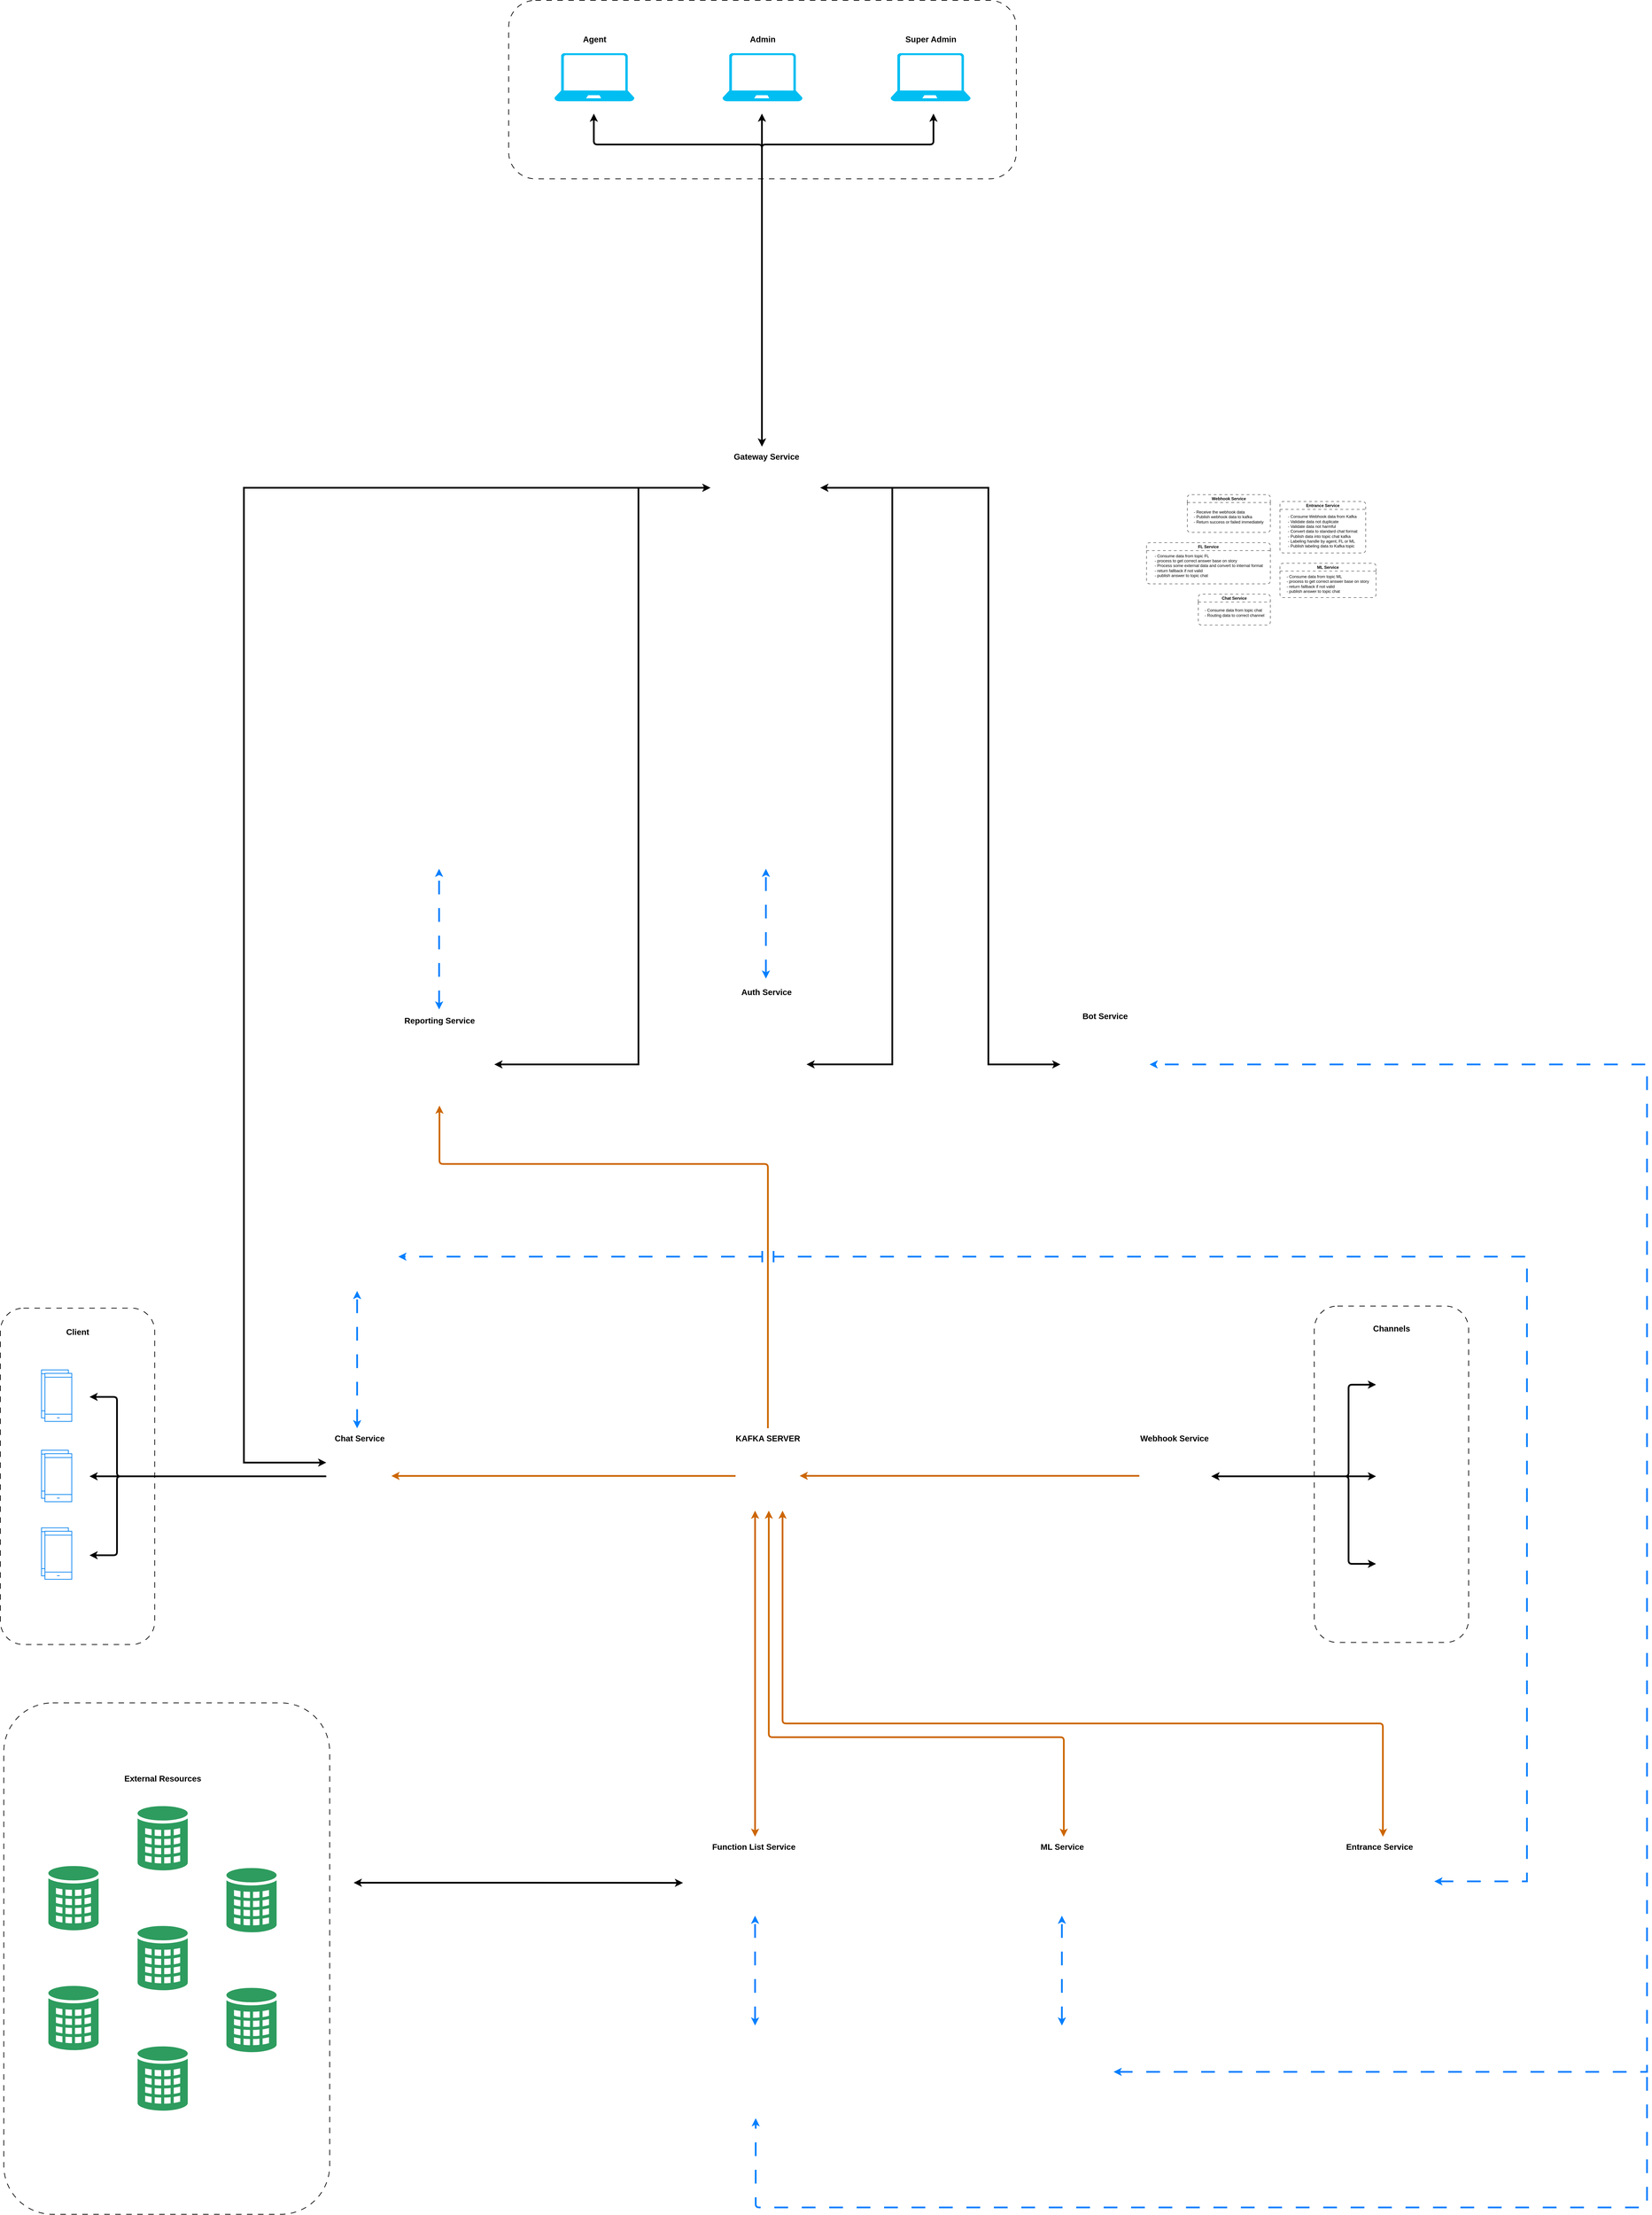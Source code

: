 <mxfile version="21.7.5" type="github" pages="2">
  <diagram name="Module Chat Bot" id="HkeKC2RD16-9pxQuGfAg">
    <mxGraphModel dx="3550" dy="2295" grid="1" gridSize="10" guides="1" tooltips="1" connect="1" arrows="1" fold="1" page="1" pageScale="1" pageWidth="850" pageHeight="1100" background="none" math="0" shadow="0">
      <root>
        <mxCell id="0" />
        <mxCell id="1" parent="0" />
        <mxCell id="AHtkCIWV1oZCgQqpJqb8-64" value="" style="shape=image;verticalLabelPosition=bottom;labelBackgroundColor=default;verticalAlign=top;aspect=fixed;imageAspect=0;image=https://www.ibm.com/content/dam/adobe-cms/instana/media_logo/Kafka.png/_jcr_content/renditions/cq5dam.web.1280.128.png;" vertex="1" parent="1">
          <mxGeometry x="3701.82" y="4940" width="371.18" height="280" as="geometry" />
        </mxCell>
        <mxCell id="AHtkCIWV1oZCgQqpJqb8-67" value="" style="shape=image;verticalLabelPosition=bottom;labelBackgroundColor=default;verticalAlign=top;aspect=fixed;imageAspect=0;image=https://ajeetchaulagain.com/static/7cb4af597964b0911fe71cb2f8148d64/87351/express-js.png;" vertex="1" parent="1">
          <mxGeometry x="4992" y="5006" width="160" height="160" as="geometry" />
        </mxCell>
        <mxCell id="AHtkCIWV1oZCgQqpJqb8-68" value="" style="shape=image;html=1;verticalAlign=top;verticalLabelPosition=bottom;labelBackgroundColor=#ffffff;imageAspect=0;aspect=fixed;image=https://cdn3.iconfinder.com/data/icons/2018-social-media-logotypes/1000/2018_social_media_popular_app_logo-whatsapp-128.png" vertex="1" parent="1">
          <mxGeometry x="5702.5" y="4750" width="125" height="125" as="geometry" />
        </mxCell>
        <mxCell id="AHtkCIWV1oZCgQqpJqb8-69" value="" style="shape=image;html=1;verticalAlign=top;verticalLabelPosition=bottom;labelBackgroundColor=#ffffff;imageAspect=0;aspect=fixed;image=https://cdn1.iconfinder.com/data/icons/unicons-line-vol-6/24/telegram-128.png" vertex="1" parent="1">
          <mxGeometry x="5690" y="5260" width="150" height="150" as="geometry" />
        </mxCell>
        <mxCell id="AHtkCIWV1oZCgQqpJqb8-70" value="" style="shape=image;html=1;verticalAlign=top;verticalLabelPosition=bottom;labelBackgroundColor=#ffffff;imageAspect=0;aspect=fixed;image=https://cdn4.iconfinder.com/data/icons/socialcones/508/Gmail-128.png" vertex="1" parent="1">
          <mxGeometry x="5700" y="5009" width="130" height="130" as="geometry" />
        </mxCell>
        <mxCell id="AHtkCIWV1oZCgQqpJqb8-72" value="" style="edgeStyle=elbowEdgeStyle;elbow=horizontal;endArrow=classic;html=1;endSize=8;startSize=8;startArrow=classic;startFill=1;strokeWidth=5;rounded=1;" edge="1" parent="1">
          <mxGeometry width="50" height="50" relative="1" as="geometry">
            <mxPoint x="5180" y="5080" as="sourcePoint" />
            <mxPoint x="5660" y="4813" as="targetPoint" />
            <Array as="points">
              <mxPoint x="5580" y="4930" />
            </Array>
          </mxGeometry>
        </mxCell>
        <mxCell id="AHtkCIWV1oZCgQqpJqb8-73" value="" style="edgeStyle=elbowEdgeStyle;elbow=horizontal;endArrow=classic;html=1;rounded=1;endSize=8;startSize=8;startArrow=classic;startFill=1;strokeWidth=5;" edge="1" parent="1">
          <mxGeometry width="50" height="50" relative="1" as="geometry">
            <mxPoint x="5180" y="5080" as="sourcePoint" />
            <mxPoint x="5660" y="5335" as="targetPoint" />
            <Array as="points">
              <mxPoint x="5580" y="5210" />
            </Array>
          </mxGeometry>
        </mxCell>
        <mxCell id="AHtkCIWV1oZCgQqpJqb8-74" value="" style="edgeStyle=elbowEdgeStyle;elbow=horizontal;endArrow=classic;html=1;rounded=1;endSize=8;startSize=8;startArrow=classic;startFill=1;strokeWidth=5;" edge="1" parent="1">
          <mxGeometry width="50" height="50" relative="1" as="geometry">
            <mxPoint x="5180" y="5080" as="sourcePoint" />
            <mxPoint x="5660" y="5080" as="targetPoint" />
          </mxGeometry>
        </mxCell>
        <mxCell id="AHtkCIWV1oZCgQqpJqb8-76" value="Webhook Service" style="text;strokeColor=none;fillColor=none;html=1;fontSize=24;fontStyle=1;verticalAlign=middle;align=center;" vertex="1" parent="1">
          <mxGeometry x="5022" y="4950" width="100" height="40" as="geometry" />
        </mxCell>
        <mxCell id="AHtkCIWV1oZCgQqpJqb8-77" value="" style="rounded=1;whiteSpace=wrap;html=1;fillColor=none;strokeWidth=2;dashed=1;dashPattern=8 8;" vertex="1" parent="1">
          <mxGeometry x="5480" y="4584" width="450" height="980" as="geometry" />
        </mxCell>
        <mxCell id="AHtkCIWV1oZCgQqpJqb8-78" value="Channels" style="text;strokeColor=none;fillColor=none;html=1;fontSize=24;fontStyle=1;verticalAlign=middle;align=center;" vertex="1" parent="1">
          <mxGeometry x="5655" y="4630" width="100" height="40" as="geometry" />
        </mxCell>
        <mxCell id="AHtkCIWV1oZCgQqpJqb8-79" value="KAFKA SERVER" style="text;strokeColor=none;fillColor=none;html=1;fontSize=24;fontStyle=1;verticalAlign=middle;align=center;" vertex="1" parent="1">
          <mxGeometry x="3837.41" y="4950" width="100" height="40" as="geometry" />
        </mxCell>
        <mxCell id="AHtkCIWV1oZCgQqpJqb8-80" value="" style="edgeStyle=elbowEdgeStyle;elbow=horizontal;endArrow=none;html=1;rounded=1;endSize=8;startSize=8;startArrow=classic;startFill=1;strokeWidth=5;endFill=0;entryX=0.246;entryY=0.711;entryDx=0;entryDy=0;entryPerimeter=0;strokeColor=#CC6600;" edge="1" parent="1">
          <mxGeometry width="50" height="50" relative="1" as="geometry">
            <mxPoint x="3980" y="5078.57" as="sourcePoint" />
            <mxPoint x="4970.13" y="5078.65" as="targetPoint" />
          </mxGeometry>
        </mxCell>
        <mxCell id="AHtkCIWV1oZCgQqpJqb8-83" value="" style="shape=image;verticalLabelPosition=bottom;labelBackgroundColor=default;verticalAlign=top;aspect=fixed;imageAspect=0;image=https://images.vexels.com/media/users/3/139911/isolated/preview/1afb4038427b2bd8edd275940aea269d-chat-service-icon.png;" vertex="1" parent="1">
          <mxGeometry x="2617" y="5000" width="160" height="160" as="geometry" />
        </mxCell>
        <mxCell id="AHtkCIWV1oZCgQqpJqb8-84" value="Chat Service" style="text;strokeColor=none;fillColor=none;html=1;fontSize=24;fontStyle=1;verticalAlign=middle;align=center;" vertex="1" parent="1">
          <mxGeometry x="2647" y="4950" width="100" height="40" as="geometry" />
        </mxCell>
        <mxCell id="AHtkCIWV1oZCgQqpJqb8-86" value="" style="edgeStyle=elbowEdgeStyle;elbow=horizontal;endArrow=none;html=1;rounded=1;endSize=8;startSize=8;startArrow=classic;startFill=1;strokeWidth=5;endFill=0;entryX=0.246;entryY=0.496;entryDx=0;entryDy=0;entryPerimeter=0;strokeColor=#CC6600;" edge="1" parent="1" target="AHtkCIWV1oZCgQqpJqb8-64">
          <mxGeometry width="50" height="50" relative="1" as="geometry">
            <mxPoint x="2790" y="5078.89" as="sourcePoint" />
            <mxPoint x="3524.5" y="5078.89" as="targetPoint" />
          </mxGeometry>
        </mxCell>
        <mxCell id="AHtkCIWV1oZCgQqpJqb8-87" value="" style="html=1;verticalLabelPosition=bottom;align=center;labelBackgroundColor=#ffffff;verticalAlign=top;strokeWidth=2;strokeColor=#0080F0;shadow=0;dashed=0;shape=mxgraph.ios7.icons.smartphone;" vertex="1" parent="1">
          <mxGeometry x="1770" y="4770" width="78.21" height="140" as="geometry" />
        </mxCell>
        <mxCell id="AHtkCIWV1oZCgQqpJqb8-90" value="" style="html=1;verticalLabelPosition=bottom;align=center;labelBackgroundColor=#ffffff;verticalAlign=top;strokeWidth=2;strokeColor=#0080F0;shadow=0;dashed=0;shape=mxgraph.ios7.icons.smartphone;" vertex="1" parent="1">
          <mxGeometry x="1770" y="5004" width="78.21" height="140" as="geometry" />
        </mxCell>
        <mxCell id="AHtkCIWV1oZCgQqpJqb8-91" value="" style="html=1;verticalLabelPosition=bottom;align=center;labelBackgroundColor=#ffffff;verticalAlign=top;strokeWidth=2;strokeColor=#0080F0;shadow=0;dashed=0;shape=mxgraph.ios7.icons.smartphone;" vertex="1" parent="1">
          <mxGeometry x="1770" y="5230" width="78.21" height="140" as="geometry" />
        </mxCell>
        <mxCell id="AHtkCIWV1oZCgQqpJqb8-92" value="" style="html=1;verticalLabelPosition=bottom;align=center;labelBackgroundColor=#ffffff;verticalAlign=top;strokeWidth=2;strokeColor=#0080F0;shadow=0;dashed=0;shape=mxgraph.ios7.icons.smartphone;" vertex="1" parent="1">
          <mxGeometry x="1780" y="4780" width="78.21" height="140" as="geometry" />
        </mxCell>
        <mxCell id="AHtkCIWV1oZCgQqpJqb8-93" value="" style="html=1;verticalLabelPosition=bottom;align=center;labelBackgroundColor=#ffffff;verticalAlign=top;strokeWidth=2;strokeColor=#0080F0;shadow=0;dashed=0;shape=mxgraph.ios7.icons.smartphone;" vertex="1" parent="1">
          <mxGeometry x="1780" y="5014" width="78.21" height="140" as="geometry" />
        </mxCell>
        <mxCell id="AHtkCIWV1oZCgQqpJqb8-94" value="" style="html=1;verticalLabelPosition=bottom;align=center;labelBackgroundColor=#ffffff;verticalAlign=top;strokeWidth=2;strokeColor=#0080F0;shadow=0;dashed=0;shape=mxgraph.ios7.icons.smartphone;" vertex="1" parent="1">
          <mxGeometry x="1780" y="5240" width="78.21" height="140" as="geometry" />
        </mxCell>
        <mxCell id="AHtkCIWV1oZCgQqpJqb8-98" value="" style="edgeStyle=elbowEdgeStyle;elbow=horizontal;endArrow=none;html=1;rounded=1;endSize=8;startSize=8;startArrow=classic;startFill=1;strokeWidth=5;endFill=0;" edge="1" parent="1">
          <mxGeometry width="50" height="50" relative="1" as="geometry">
            <mxPoint x="1910" y="4848.57" as="sourcePoint" />
            <mxPoint x="2600" y="5080" as="targetPoint" />
            <Array as="points">
              <mxPoint x="1990" y="4950" />
            </Array>
          </mxGeometry>
        </mxCell>
        <mxCell id="AHtkCIWV1oZCgQqpJqb8-99" value="" style="edgeStyle=elbowEdgeStyle;elbow=horizontal;endArrow=none;html=1;rounded=1;endSize=8;startSize=8;startArrow=classic;startFill=1;strokeWidth=5;endFill=0;" edge="1" parent="1">
          <mxGeometry width="50" height="50" relative="1" as="geometry">
            <mxPoint x="1910" y="5310" as="sourcePoint" />
            <mxPoint x="2600" y="5080" as="targetPoint" />
            <Array as="points">
              <mxPoint x="1990" y="5200" />
            </Array>
          </mxGeometry>
        </mxCell>
        <mxCell id="AHtkCIWV1oZCgQqpJqb8-100" value="" style="edgeStyle=elbowEdgeStyle;elbow=horizontal;endArrow=none;html=1;rounded=1;endSize=8;startSize=8;startArrow=classic;startFill=1;strokeWidth=5;endFill=0;" edge="1" parent="1">
          <mxGeometry width="50" height="50" relative="1" as="geometry">
            <mxPoint x="1910" y="5080" as="sourcePoint" />
            <mxPoint x="2600" y="5080" as="targetPoint" />
          </mxGeometry>
        </mxCell>
        <mxCell id="AHtkCIWV1oZCgQqpJqb8-101" value="" style="rounded=1;whiteSpace=wrap;html=1;fillColor=none;strokeWidth=2;dashed=1;dashPattern=8 8;" vertex="1" parent="1">
          <mxGeometry x="1650" y="4590" width="450" height="980" as="geometry" />
        </mxCell>
        <mxCell id="AHtkCIWV1oZCgQqpJqb8-102" value="Client" style="text;strokeColor=none;fillColor=none;html=1;fontSize=24;fontStyle=1;verticalAlign=middle;align=center;" vertex="1" parent="1">
          <mxGeometry x="1825.0" y="4640" width="100" height="40" as="geometry" />
        </mxCell>
        <mxCell id="AHtkCIWV1oZCgQqpJqb8-121" value="" style="shape=image;verticalLabelPosition=bottom;labelBackgroundColor=default;verticalAlign=top;aspect=fixed;imageAspect=0;image=https://codersera.com/blog/wp-content/uploads/2019/06/flask-1.png;" vertex="1" parent="1">
          <mxGeometry x="4591" y="6190" width="308.24" height="128.33" as="geometry" />
        </mxCell>
        <mxCell id="AHtkCIWV1oZCgQqpJqb8-124" value="ML Service" style="text;strokeColor=none;fillColor=none;html=1;fontSize=24;fontStyle=1;verticalAlign=middle;align=center;" vertex="1" parent="1">
          <mxGeometry x="4695" y="6140" width="100" height="40" as="geometry" />
        </mxCell>
        <mxCell id="AHtkCIWV1oZCgQqpJqb8-125" value="Function List Service" style="text;strokeColor=none;fillColor=none;html=1;fontSize=24;fontStyle=1;verticalAlign=middle;align=center;" vertex="1" parent="1">
          <mxGeometry x="3795.7" y="6140" width="100" height="40" as="geometry" />
        </mxCell>
        <mxCell id="AHtkCIWV1oZCgQqpJqb8-126" value="" style="edgeStyle=elbowEdgeStyle;elbow=horizontal;endArrow=classic;html=1;rounded=1;endSize=8;startSize=8;startArrow=classic;startFill=1;strokeWidth=5;endFill=1;entryX=0.399;entryY=0.857;entryDx=0;entryDy=0;entryPerimeter=0;strokeColor=#CC6600;" edge="1" parent="1" target="AHtkCIWV1oZCgQqpJqb8-64">
          <mxGeometry width="50" height="50" relative="1" as="geometry">
            <mxPoint x="3850" y="6130" as="sourcePoint" />
            <mxPoint x="3850" y="5180" as="targetPoint" />
            <Array as="points">
              <mxPoint x="3850" y="5660" />
            </Array>
          </mxGeometry>
        </mxCell>
        <mxCell id="AHtkCIWV1oZCgQqpJqb8-129" value="" style="edgeStyle=elbowEdgeStyle;elbow=vertical;endArrow=classic;html=1;rounded=1;endSize=8;startSize=8;strokeWidth=5;startArrow=classic;startFill=1;strokeColor=#CC6600;entryX=0.507;entryY=0.857;entryDx=0;entryDy=0;entryPerimeter=0;" edge="1" parent="1" target="AHtkCIWV1oZCgQqpJqb8-64">
          <mxGeometry width="50" height="50" relative="1" as="geometry">
            <mxPoint x="4750" y="6130" as="sourcePoint" />
            <mxPoint x="3887" y="5180" as="targetPoint" />
            <Array as="points">
              <mxPoint x="4320" y="5840" />
            </Array>
          </mxGeometry>
        </mxCell>
        <mxCell id="AHtkCIWV1oZCgQqpJqb8-131" value="" style="edgeStyle=elbowEdgeStyle;elbow=vertical;endArrow=classic;html=1;rounded=1;endSize=8;startSize=8;strokeWidth=5;startArrow=none;startFill=0;strokeColor=#CC6600;exitX=0.5;exitY=0;exitDx=0;exitDy=0;" edge="1" parent="1" source="AHtkCIWV1oZCgQqpJqb8-64">
          <mxGeometry width="50" height="50" relative="1" as="geometry">
            <mxPoint x="3878" y="4940" as="sourcePoint" />
            <mxPoint x="2930" y="4000" as="targetPoint" />
            <Array as="points">
              <mxPoint x="3503" y="4170" />
            </Array>
          </mxGeometry>
        </mxCell>
        <mxCell id="AHtkCIWV1oZCgQqpJqb8-138" value="" style="edgeStyle=segmentEdgeStyle;endArrow=classic;html=1;curved=0;rounded=0;endSize=8;startSize=8;startArrow=classic;startFill=1;strokeWidth=5;dashed=1;dashPattern=8 8;strokeColor=#007FFF;" edge="1" parent="1">
          <mxGeometry width="50" height="50" relative="1" as="geometry">
            <mxPoint x="2690" y="4940" as="sourcePoint" />
            <mxPoint x="2690" y="4540" as="targetPoint" />
          </mxGeometry>
        </mxCell>
        <mxCell id="AHtkCIWV1oZCgQqpJqb8-142" value="" style="shape=image;verticalLabelPosition=bottom;labelBackgroundColor=default;verticalAlign=top;aspect=fixed;imageAspect=0;image=https://www.desuvit.com/wp-content/uploads/2021/03/mongodb-icon.png;" vertex="1" parent="1">
          <mxGeometry x="2619.23" y="4370" width="155.54" height="149.32" as="geometry" />
        </mxCell>
        <mxCell id="BsAGEWTfQV0k7X2_VOdQ-5" value="" style="shape=image;verticalLabelPosition=bottom;labelBackgroundColor=default;verticalAlign=top;aspect=fixed;imageAspect=0;image=https://www.loggly.com/wp-content/uploads/2017/03/setup-postgres-v2.png;" vertex="1" parent="1">
          <mxGeometry x="4595" y="6680" width="300" height="270" as="geometry" />
        </mxCell>
        <mxCell id="BsAGEWTfQV0k7X2_VOdQ-7" value="" style="edgeStyle=segmentEdgeStyle;endArrow=classic;html=1;curved=0;rounded=0;endSize=8;startSize=8;startArrow=classic;startFill=1;strokeWidth=5;dashed=1;dashPattern=8 8;strokeColor=#007FFF;" edge="1" parent="1">
          <mxGeometry width="50" height="50" relative="1" as="geometry">
            <mxPoint x="3850" y="6680" as="sourcePoint" />
            <mxPoint x="3850" y="6360" as="targetPoint" />
          </mxGeometry>
        </mxCell>
        <mxCell id="BsAGEWTfQV0k7X2_VOdQ-8" value="" style="edgeStyle=segmentEdgeStyle;endArrow=classic;html=1;curved=0;rounded=0;endSize=8;startSize=8;startArrow=classic;startFill=1;strokeWidth=5;strokeColor=#007FFF;dashed=1;dashPattern=8 8;" edge="1" parent="1">
          <mxGeometry width="50" height="50" relative="1" as="geometry">
            <mxPoint x="4744.35" y="6680" as="sourcePoint" />
            <mxPoint x="4744.35" y="6360" as="targetPoint" />
          </mxGeometry>
        </mxCell>
        <mxCell id="BsAGEWTfQV0k7X2_VOdQ-9" value="" style="shape=image;verticalLabelPosition=bottom;labelBackgroundColor=default;verticalAlign=top;aspect=fixed;imageAspect=0;image=https://www.loggly.com/wp-content/uploads/2017/03/setup-postgres-v2.png;" vertex="1" parent="1">
          <mxGeometry x="3701.82" y="6680" width="300" height="270" as="geometry" />
        </mxCell>
        <mxCell id="BsAGEWTfQV0k7X2_VOdQ-13" value="" style="shape=image;verticalLabelPosition=bottom;labelBackgroundColor=default;verticalAlign=top;aspect=fixed;imageAspect=0;image=https://static.vecteezy.com/system/resources/previews/014/610/830/original/unlocking-the-padlock-with-authentication-technology-privacy-protection-concept-png.png;" vertex="1" parent="1">
          <mxGeometry x="3688" y="3665" width="390" height="390" as="geometry" />
        </mxCell>
        <mxCell id="BsAGEWTfQV0k7X2_VOdQ-14" value="Auth Service" style="text;strokeColor=none;fillColor=none;html=1;fontSize=24;fontStyle=1;verticalAlign=middle;align=center;" vertex="1" parent="1">
          <mxGeometry x="3833" y="3650.0" width="100" height="40" as="geometry" />
        </mxCell>
        <mxCell id="BsAGEWTfQV0k7X2_VOdQ-17" value="" style="shape=image;verticalLabelPosition=bottom;labelBackgroundColor=default;verticalAlign=top;aspect=fixed;imageAspect=0;image=https://cdn-icons-png.flaticon.com/512/6820/6820955.png;" vertex="1" parent="1">
          <mxGeometry x="2790" y="3760" width="265" height="265" as="geometry" />
        </mxCell>
        <mxCell id="BsAGEWTfQV0k7X2_VOdQ-18" value="Reporting Service" style="text;strokeColor=none;fillColor=none;html=1;fontSize=24;fontStyle=1;verticalAlign=middle;align=center;" vertex="1" parent="1">
          <mxGeometry x="2880" y="3733.0" width="100" height="40" as="geometry" />
        </mxCell>
        <mxCell id="BsAGEWTfQV0k7X2_VOdQ-20" value="" style="shape=image;verticalLabelPosition=bottom;labelBackgroundColor=default;verticalAlign=top;aspect=fixed;imageAspect=0;image=https://www.loggly.com/wp-content/uploads/2017/03/setup-postgres-v2.png;" vertex="1" parent="1">
          <mxGeometry x="3764.66" y="3087" width="236.67" height="213" as="geometry" />
        </mxCell>
        <mxCell id="BsAGEWTfQV0k7X2_VOdQ-21" value="" style="edgeStyle=segmentEdgeStyle;endArrow=classic;html=1;curved=0;rounded=0;endSize=8;startSize=8;startArrow=classic;startFill=1;strokeWidth=5;dashed=1;dashPattern=8 8;strokeColor=#007FFF;" edge="1" parent="1">
          <mxGeometry width="50" height="50" relative="1" as="geometry">
            <mxPoint x="3881.57" y="3630" as="sourcePoint" />
            <mxPoint x="3881.57" y="3310" as="targetPoint" />
          </mxGeometry>
        </mxCell>
        <mxCell id="BsAGEWTfQV0k7X2_VOdQ-24" value="" style="shape=image;verticalLabelPosition=bottom;labelBackgroundColor=default;verticalAlign=top;aspect=fixed;imageAspect=0;image=https://gofiber.io/assets/images/embed.png;" vertex="1" parent="1">
          <mxGeometry x="3743" y="2140" width="280" height="140" as="geometry" />
        </mxCell>
        <mxCell id="BsAGEWTfQV0k7X2_VOdQ-26" value="" style="edgeStyle=elbowEdgeStyle;elbow=horizontal;endArrow=classic;html=1;curved=0;rounded=0;endSize=8;startSize=8;startArrow=classic;startFill=1;strokeWidth=5;exitX=0.8;exitY=0.551;exitDx=0;exitDy=0;exitPerimeter=0;" edge="1" parent="1" source="BsAGEWTfQV0k7X2_VOdQ-13">
          <mxGeometry width="50" height="50" relative="1" as="geometry">
            <mxPoint x="4120" y="2570" as="sourcePoint" />
            <mxPoint x="4040" y="2200" as="targetPoint" />
            <Array as="points">
              <mxPoint x="4250" y="2340" />
            </Array>
          </mxGeometry>
        </mxCell>
        <mxCell id="BsAGEWTfQV0k7X2_VOdQ-27" value="Gateway Service" style="text;strokeColor=none;fillColor=none;html=1;fontSize=24;fontStyle=1;verticalAlign=middle;align=center;" vertex="1" parent="1">
          <mxGeometry x="3833" y="2090" width="100" height="40" as="geometry" />
        </mxCell>
        <mxCell id="BsAGEWTfQV0k7X2_VOdQ-29" value="" style="shape=image;verticalLabelPosition=bottom;labelBackgroundColor=default;verticalAlign=top;aspect=fixed;imageAspect=0;image=https://static-00.iconduck.com/assets.00/elasticsearch-icon-919x1024-o0ze3zg9.png;" vertex="1" parent="1">
          <mxGeometry x="2861.12" y="3110" width="137.76" height="153.5" as="geometry" />
        </mxCell>
        <mxCell id="BsAGEWTfQV0k7X2_VOdQ-30" value="" style="edgeStyle=segmentEdgeStyle;endArrow=classic;html=1;curved=0;rounded=0;endSize=8;startSize=8;startArrow=classic;startFill=1;strokeWidth=5;dashed=1;dashPattern=8 8;strokeColor=#007FFF;" edge="1" parent="1">
          <mxGeometry width="50" height="50" relative="1" as="geometry">
            <mxPoint x="2929" y="3720" as="sourcePoint" />
            <mxPoint x="2928.89" y="3310" as="targetPoint" />
          </mxGeometry>
        </mxCell>
        <mxCell id="BsAGEWTfQV0k7X2_VOdQ-31" value="" style="edgeStyle=elbowEdgeStyle;elbow=horizontal;endArrow=classic;html=1;curved=0;rounded=0;endSize=8;startSize=8;startArrow=classic;startFill=1;strokeWidth=5;exitX=0.8;exitY=0.551;exitDx=0;exitDy=0;exitPerimeter=0;" edge="1" parent="1">
          <mxGeometry width="50" height="50" relative="1" as="geometry">
            <mxPoint x="3090" y="3880" as="sourcePoint" />
            <mxPoint x="3720" y="2200" as="targetPoint" />
            <Array as="points">
              <mxPoint x="3510" y="3040" />
            </Array>
          </mxGeometry>
        </mxCell>
        <mxCell id="BsAGEWTfQV0k7X2_VOdQ-32" value="" style="edgeStyle=elbowEdgeStyle;elbow=horizontal;endArrow=classic;html=1;curved=0;rounded=0;endSize=8;startSize=8;startArrow=classic;startFill=1;strokeWidth=5;" edge="1" parent="1">
          <mxGeometry width="50" height="50" relative="1" as="geometry">
            <mxPoint x="2600" y="5040" as="sourcePoint" />
            <mxPoint x="3720" y="2200" as="targetPoint" />
            <Array as="points">
              <mxPoint x="2360" y="3060" />
            </Array>
          </mxGeometry>
        </mxCell>
        <mxCell id="BsAGEWTfQV0k7X2_VOdQ-33" value="" style="verticalLabelPosition=bottom;html=1;verticalAlign=top;align=center;strokeColor=none;fillColor=#00BEF2;shape=mxgraph.azure.laptop;pointerEvents=1;" vertex="1" parent="1">
          <mxGeometry x="3755" y="934" width="233.33" height="140" as="geometry" />
        </mxCell>
        <mxCell id="BsAGEWTfQV0k7X2_VOdQ-34" value="" style="verticalLabelPosition=bottom;html=1;verticalAlign=top;align=center;strokeColor=none;fillColor=#00BEF2;shape=mxgraph.azure.laptop;pointerEvents=1;" vertex="1" parent="1">
          <mxGeometry x="4245" y="934" width="233.33" height="140" as="geometry" />
        </mxCell>
        <mxCell id="BsAGEWTfQV0k7X2_VOdQ-35" value="" style="verticalLabelPosition=bottom;html=1;verticalAlign=top;align=center;strokeColor=none;fillColor=#00BEF2;shape=mxgraph.azure.laptop;pointerEvents=1;" vertex="1" parent="1">
          <mxGeometry x="3265" y="934" width="233.33" height="140" as="geometry" />
        </mxCell>
        <mxCell id="BsAGEWTfQV0k7X2_VOdQ-40" value="" style="rounded=1;whiteSpace=wrap;html=1;fillColor=none;strokeWidth=2;dashed=1;dashPattern=8 8;" vertex="1" parent="1">
          <mxGeometry x="3131.67" y="780" width="1480" height="520" as="geometry" />
        </mxCell>
        <mxCell id="BsAGEWTfQV0k7X2_VOdQ-42" value="Agent" style="text;strokeColor=none;fillColor=none;html=1;fontSize=24;fontStyle=1;verticalAlign=middle;align=center;" vertex="1" parent="1">
          <mxGeometry x="3331.67" y="874" width="100" height="40" as="geometry" />
        </mxCell>
        <mxCell id="BsAGEWTfQV0k7X2_VOdQ-43" value="Admin" style="text;strokeColor=none;fillColor=none;html=1;fontSize=24;fontStyle=1;verticalAlign=middle;align=center;" vertex="1" parent="1">
          <mxGeometry x="3821.67" y="874" width="100" height="40" as="geometry" />
        </mxCell>
        <mxCell id="BsAGEWTfQV0k7X2_VOdQ-44" value="Super Admin" style="text;strokeColor=none;fillColor=none;html=1;fontSize=24;fontStyle=1;verticalAlign=middle;align=center;" vertex="1" parent="1">
          <mxGeometry x="4311.67" y="874" width="100" height="40" as="geometry" />
        </mxCell>
        <mxCell id="BsAGEWTfQV0k7X2_VOdQ-45" value="" style="edgeStyle=elbowEdgeStyle;elbow=vertical;endArrow=classic;html=1;rounded=1;endSize=8;startSize=8;strokeWidth=5;startArrow=classic;startFill=1;strokeColor=#CC6600;entryX=0.615;entryY=0.857;entryDx=0;entryDy=0;entryPerimeter=0;" edge="1" parent="1" target="AHtkCIWV1oZCgQqpJqb8-64">
          <mxGeometry width="50" height="50" relative="1" as="geometry">
            <mxPoint x="5680" y="6130" as="sourcePoint" />
            <mxPoint x="3890" y="5180" as="targetPoint" />
            <Array as="points">
              <mxPoint x="4800" y="5800" />
            </Array>
          </mxGeometry>
        </mxCell>
        <mxCell id="BsAGEWTfQV0k7X2_VOdQ-46" value="" style="shape=image;verticalLabelPosition=bottom;labelBackgroundColor=default;verticalAlign=top;aspect=fixed;imageAspect=0;image=https://gofiber.io/assets/images/embed.png;" vertex="1" parent="1">
          <mxGeometry x="5530" y="6184.16" width="280" height="140" as="geometry" />
        </mxCell>
        <mxCell id="BsAGEWTfQV0k7X2_VOdQ-47" value="Entrance Service" style="text;strokeColor=none;fillColor=none;html=1;fontSize=24;fontStyle=1;verticalAlign=middle;align=center;" vertex="1" parent="1">
          <mxGeometry x="5620" y="6140" width="100" height="40" as="geometry" />
        </mxCell>
        <mxCell id="Dd4p8drfduPZIfHWknF7-21" value="" style="shape=image;verticalLabelPosition=bottom;labelBackgroundColor=default;verticalAlign=top;aspect=fixed;imageAspect=0;image=https://png.pngtree.com/png-vector/20190602/ourmid/pngtree-bookebookinteractivemobilevideo-flat-icon--green-and-yel-png-image_1177990.jpg;" vertex="1" parent="1">
          <mxGeometry x="4780" y="3790" width="173" height="173" as="geometry" />
        </mxCell>
        <mxCell id="Dd4p8drfduPZIfHWknF7-22" value="Bot Service" style="text;strokeColor=none;fillColor=none;html=1;fontSize=24;fontStyle=1;verticalAlign=middle;align=center;" vertex="1" parent="1">
          <mxGeometry x="4820" y="3720.0" width="100" height="40" as="geometry" />
        </mxCell>
        <mxCell id="Dd4p8drfduPZIfHWknF7-23" value="" style="edgeStyle=elbowEdgeStyle;elbow=horizontal;endArrow=classic;html=1;curved=0;rounded=0;endSize=8;startSize=8;dashed=1;dashPattern=8 8;strokeWidth=5;startArrow=classic;startFill=1;strokeColor=#007FFF;" edge="1" parent="1" source="BsAGEWTfQV0k7X2_VOdQ-5">
          <mxGeometry width="50" height="50" relative="1" as="geometry">
            <mxPoint x="5190" y="6400" as="sourcePoint" />
            <mxPoint x="5000" y="3880" as="targetPoint" />
            <Array as="points">
              <mxPoint x="6450" y="5490" />
            </Array>
          </mxGeometry>
        </mxCell>
        <mxCell id="Dd4p8drfduPZIfHWknF7-24" value="" style="edgeStyle=elbowEdgeStyle;elbow=horizontal;endArrow=classic;html=1;curved=0;rounded=0;endSize=8;startSize=8;startArrow=classic;startFill=1;strokeWidth=5;" edge="1" parent="1">
          <mxGeometry width="50" height="50" relative="1" as="geometry">
            <mxPoint x="4740" y="3880" as="sourcePoint" />
            <mxPoint x="4040" y="2200" as="targetPoint" />
            <Array as="points">
              <mxPoint x="4530" y="3040" />
            </Array>
          </mxGeometry>
        </mxCell>
        <mxCell id="Dd4p8drfduPZIfHWknF7-25" value="" style="edgeStyle=elbowEdgeStyle;elbow=vertical;endArrow=classic;html=1;rounded=1;endSize=8;startSize=8;strokeWidth=5;startArrow=classic;startFill=1;" edge="1" parent="1">
          <mxGeometry width="50" height="50" relative="1" as="geometry">
            <mxPoint x="3870" y="2080" as="sourcePoint" />
            <mxPoint x="4370" y="1110" as="targetPoint" />
            <Array as="points">
              <mxPoint x="4110" y="1200" />
            </Array>
          </mxGeometry>
        </mxCell>
        <mxCell id="Dd4p8drfduPZIfHWknF7-26" value="" style="edgeStyle=elbowEdgeStyle;elbow=vertical;endArrow=classic;html=1;rounded=1;endSize=8;startSize=8;strokeWidth=5;startArrow=classic;startFill=1;" edge="1" parent="1">
          <mxGeometry width="50" height="50" relative="1" as="geometry">
            <mxPoint x="3870" y="2080" as="sourcePoint" />
            <mxPoint x="3380" y="1110" as="targetPoint" />
            <Array as="points">
              <mxPoint x="3630" y="1200" />
            </Array>
          </mxGeometry>
        </mxCell>
        <mxCell id="Dd4p8drfduPZIfHWknF7-27" value="" style="edgeStyle=elbowEdgeStyle;elbow=vertical;endArrow=classic;html=1;rounded=1;endSize=8;startSize=8;strokeWidth=5;startArrow=classic;startFill=1;" edge="1" parent="1">
          <mxGeometry width="50" height="50" relative="1" as="geometry">
            <mxPoint x="3870" y="2080" as="sourcePoint" />
            <mxPoint x="3870" y="1110" as="targetPoint" />
            <Array as="points">
              <mxPoint x="4120" y="1210" />
            </Array>
          </mxGeometry>
        </mxCell>
        <mxCell id="Dd4p8drfduPZIfHWknF7-31" value="" style="edgeStyle=elbowEdgeStyle;elbow=vertical;endArrow=classic;html=1;rounded=1;endSize=8;startSize=8;strokeWidth=5;startArrow=none;startFill=0;strokeColor=#007FFF;entryX=0.5;entryY=1;entryDx=0;entryDy=0;dashed=1;dashPattern=8 8;" edge="1" parent="1" target="BsAGEWTfQV0k7X2_VOdQ-9">
          <mxGeometry width="50" height="50" relative="1" as="geometry">
            <mxPoint x="6450" y="6830" as="sourcePoint" />
            <mxPoint x="3890" y="6940" as="targetPoint" />
            <Array as="points">
              <mxPoint x="5150" y="7210" />
            </Array>
          </mxGeometry>
        </mxCell>
        <mxCell id="Dd4p8drfduPZIfHWknF7-32" value="Webhook Service" style="swimlane;whiteSpace=wrap;html=1;dashed=1;dashPattern=8 8;rounded=1;" vertex="1" parent="1">
          <mxGeometry x="5110" y="2220" width="242" height="110" as="geometry" />
        </mxCell>
        <mxCell id="Dd4p8drfduPZIfHWknF7-34" value="&lt;div style=&quot;text-align: left;&quot;&gt;&lt;span style=&quot;background-color: initial;&quot;&gt;- Receive the webhook data&lt;/span&gt;&lt;/div&gt;&lt;div style=&quot;text-align: left;&quot;&gt;&lt;span style=&quot;background-color: initial;&quot;&gt;- Publish webhook data to kafka&lt;/span&gt;&lt;/div&gt;&lt;div style=&quot;text-align: left;&quot;&gt;&lt;span style=&quot;background-color: initial;&quot;&gt;- Return success or failed&amp;nbsp;immediately&lt;/span&gt;&lt;/div&gt;" style="text;html=1;align=center;verticalAlign=middle;resizable=0;points=[];autosize=1;strokeColor=none;fillColor=none;" vertex="1" parent="Dd4p8drfduPZIfHWknF7-32">
          <mxGeometry x="5" y="35" width="230" height="60" as="geometry" />
        </mxCell>
        <mxCell id="Dd4p8drfduPZIfHWknF7-37" value="Entrance Service" style="swimlane;whiteSpace=wrap;html=1;dashed=1;dashPattern=8 8;rounded=1;" vertex="1" parent="1">
          <mxGeometry x="5380" y="2240" width="250" height="150" as="geometry" />
        </mxCell>
        <mxCell id="Dd4p8drfduPZIfHWknF7-38" value="&lt;div style=&quot;text-align: left;&quot;&gt;- Consume Webhook data from Kafka&lt;/div&gt;&lt;div style=&quot;text-align: left;&quot;&gt;- Validate data not duplicate&lt;/div&gt;&lt;div style=&quot;text-align: left;&quot;&gt;- Validate data not harmful&lt;/div&gt;&lt;div style=&quot;text-align: left;&quot;&gt;- Convert data to standard chat format&lt;/div&gt;&lt;div style=&quot;text-align: left;&quot;&gt;- Publish data into topic chat kafka&lt;/div&gt;&lt;div style=&quot;text-align: left;&quot;&gt;- Labeling handle by agent, FL or ML&lt;/div&gt;&lt;div style=&quot;text-align: left;&quot;&gt;- Publish labeling data to Kafka topic&lt;/div&gt;" style="text;html=1;align=center;verticalAlign=middle;resizable=0;points=[];autosize=1;strokeColor=none;fillColor=none;" vertex="1" parent="Dd4p8drfduPZIfHWknF7-37">
          <mxGeometry x="9" y="32" width="230" height="110" as="geometry" />
        </mxCell>
        <mxCell id="Dd4p8drfduPZIfHWknF7-40" value="" style="edgeStyle=elbowEdgeStyle;elbow=horizontal;endArrow=classic;html=1;curved=0;rounded=0;endSize=8;startSize=8;strokeWidth=5;strokeColor=#007FFF;startArrow=classic;startFill=1;dashed=1;dashPattern=8 8;jumpStyle=line;jumpSize=25;" edge="1" parent="1">
          <mxGeometry width="50" height="50" relative="1" as="geometry">
            <mxPoint x="5830" y="6260" as="sourcePoint" />
            <mxPoint x="2810" y="4440" as="targetPoint" />
            <Array as="points">
              <mxPoint x="6100" y="5390" />
            </Array>
          </mxGeometry>
        </mxCell>
        <mxCell id="Dd4p8drfduPZIfHWknF7-41" value="Chat Service" style="swimlane;whiteSpace=wrap;html=1;dashed=1;dashPattern=8 8;rounded=1;" vertex="1" parent="1">
          <mxGeometry x="5142" y="2510" width="210" height="90" as="geometry" />
        </mxCell>
        <mxCell id="Dd4p8drfduPZIfHWknF7-42" value="&lt;div style=&quot;text-align: left;&quot;&gt;- Consume data from topic chat&lt;/div&gt;&lt;div style=&quot;text-align: left;&quot;&gt;- Routing data to correct channel&lt;/div&gt;" style="text;html=1;align=center;verticalAlign=middle;resizable=0;points=[];autosize=1;strokeColor=none;fillColor=none;" vertex="1" parent="Dd4p8drfduPZIfHWknF7-41">
          <mxGeometry x="5" y="34" width="200" height="40" as="geometry" />
        </mxCell>
        <mxCell id="Dd4p8drfduPZIfHWknF7-44" value="ML Service" style="swimlane;whiteSpace=wrap;html=1;dashed=1;dashPattern=8 8;rounded=1;" vertex="1" parent="1">
          <mxGeometry x="5380" y="2420" width="280" height="100" as="geometry" />
        </mxCell>
        <mxCell id="Dd4p8drfduPZIfHWknF7-45" value="&lt;div style=&quot;text-align: left;&quot;&gt;- Consume data from topic ML&lt;/div&gt;&lt;div style=&quot;text-align: left;&quot;&gt;- process to get correct answer&amp;nbsp;&lt;span style=&quot;background-color: initial;&quot;&gt;base on story&lt;/span&gt;&lt;/div&gt;&lt;div style=&quot;text-align: left;&quot;&gt;- return fallback if not valid&lt;/div&gt;&lt;div style=&quot;text-align: left;&quot;&gt;- publish answer to topic chat&lt;/div&gt;" style="text;html=1;align=center;verticalAlign=middle;resizable=0;points=[];autosize=1;strokeColor=none;fillColor=none;" vertex="1" parent="Dd4p8drfduPZIfHWknF7-44">
          <mxGeometry x="9" y="25" width="260" height="70" as="geometry" />
        </mxCell>
        <mxCell id="Dd4p8drfduPZIfHWknF7-46" value="FL Service" style="swimlane;whiteSpace=wrap;html=1;dashed=1;dashPattern=8 8;rounded=1;" vertex="1" parent="1">
          <mxGeometry x="4991" y="2360" width="361" height="120" as="geometry" />
        </mxCell>
        <mxCell id="Dd4p8drfduPZIfHWknF7-47" value="&lt;div style=&quot;text-align: left;&quot;&gt;- Consume data from topic FL&lt;/div&gt;&lt;div style=&quot;text-align: left;&quot;&gt;- process to get correct answer&amp;nbsp;&lt;span style=&quot;background-color: initial;&quot;&gt;base on story&lt;/span&gt;&lt;/div&gt;&lt;div style=&quot;text-align: left;&quot;&gt;&lt;span style=&quot;background-color: initial;&quot;&gt;- Process some external data and convert to internal format&lt;/span&gt;&lt;/div&gt;&lt;div style=&quot;text-align: left;&quot;&gt;- return fallback if not valid&lt;/div&gt;&lt;div style=&quot;text-align: left;&quot;&gt;&lt;span style=&quot;background-color: initial;&quot;&gt;- publish answer to topic chat&lt;/span&gt;&lt;/div&gt;" style="text;html=1;align=center;verticalAlign=middle;resizable=0;points=[];autosize=1;strokeColor=none;fillColor=none;" vertex="1" parent="Dd4p8drfduPZIfHWknF7-46">
          <mxGeometry x="10.5" y="22" width="340" height="90" as="geometry" />
        </mxCell>
        <mxCell id="1z2gZ-EJ0proWmu13MOl-7" value="" style="shape=image;verticalLabelPosition=bottom;labelBackgroundColor=default;verticalAlign=top;aspect=fixed;imageAspect=0;image=https://res.cloudinary.com/practicaldev/image/fetch/s--3ix0rFmo--/c_imagga_scale,f_auto,fl_progressive,h_420,q_auto,w_1000/https://dev-to-uploads.s3.amazonaws.com/uploads/articles/dmmxiwgyuzodl7yqyuca.jpeg;" vertex="1" parent="1">
          <mxGeometry x="3679.03" y="6190" width="333.33" height="140" as="geometry" />
        </mxCell>
        <mxCell id="1z2gZ-EJ0proWmu13MOl-8" value="" style="sketch=0;html=1;aspect=fixed;strokeColor=none;shadow=0;align=center;fillColor=#2D9C5E;verticalAlign=top;labelPosition=center;verticalLabelPosition=bottom;shape=mxgraph.gcp2.external_data_center" vertex="1" parent="1">
          <mxGeometry x="2050" y="6390" width="146.3" height="190" as="geometry" />
        </mxCell>
        <mxCell id="1z2gZ-EJ0proWmu13MOl-9" value="" style="sketch=0;html=1;aspect=fixed;strokeColor=none;shadow=0;align=center;fillColor=#2D9C5E;verticalAlign=top;labelPosition=center;verticalLabelPosition=bottom;shape=mxgraph.gcp2.external_data_center" vertex="1" parent="1">
          <mxGeometry x="2050" y="6040.84" width="146.3" height="190" as="geometry" />
        </mxCell>
        <mxCell id="1z2gZ-EJ0proWmu13MOl-10" value="" style="sketch=0;html=1;aspect=fixed;strokeColor=none;shadow=0;align=center;fillColor=#2D9C5E;verticalAlign=top;labelPosition=center;verticalLabelPosition=bottom;shape=mxgraph.gcp2.external_data_center" vertex="1" parent="1">
          <mxGeometry x="2050" y="6740.84" width="146.3" height="190" as="geometry" />
        </mxCell>
        <mxCell id="1z2gZ-EJ0proWmu13MOl-11" value="" style="sketch=0;html=1;aspect=fixed;strokeColor=none;shadow=0;align=center;fillColor=#2D9C5E;verticalAlign=top;labelPosition=center;verticalLabelPosition=bottom;shape=mxgraph.gcp2.external_data_center" vertex="1" parent="1">
          <mxGeometry x="1790" y="6564.58" width="146.3" height="190" as="geometry" />
        </mxCell>
        <mxCell id="1z2gZ-EJ0proWmu13MOl-12" value="" style="sketch=0;html=1;aspect=fixed;strokeColor=none;shadow=0;align=center;fillColor=#2D9C5E;verticalAlign=top;labelPosition=center;verticalLabelPosition=bottom;shape=mxgraph.gcp2.external_data_center" vertex="1" parent="1">
          <mxGeometry x="1790" y="6215.42" width="146.3" height="190" as="geometry" />
        </mxCell>
        <mxCell id="1z2gZ-EJ0proWmu13MOl-13" value="" style="sketch=0;html=1;aspect=fixed;strokeColor=none;shadow=0;align=center;fillColor=#2D9C5E;verticalAlign=top;labelPosition=center;verticalLabelPosition=bottom;shape=mxgraph.gcp2.external_data_center" vertex="1" parent="1">
          <mxGeometry x="2309" y="6570.42" width="146.3" height="190" as="geometry" />
        </mxCell>
        <mxCell id="1z2gZ-EJ0proWmu13MOl-14" value="" style="sketch=0;html=1;aspect=fixed;strokeColor=none;shadow=0;align=center;fillColor=#2D9C5E;verticalAlign=top;labelPosition=center;verticalLabelPosition=bottom;shape=mxgraph.gcp2.external_data_center" vertex="1" parent="1">
          <mxGeometry x="2309" y="6221.26" width="146.3" height="190" as="geometry" />
        </mxCell>
        <mxCell id="1z2gZ-EJ0proWmu13MOl-15" value="" style="rounded=1;whiteSpace=wrap;html=1;fillColor=none;strokeWidth=2;dashed=1;dashPattern=8 8;" vertex="1" parent="1">
          <mxGeometry x="1660" y="5740" width="950" height="1490" as="geometry" />
        </mxCell>
        <mxCell id="1z2gZ-EJ0proWmu13MOl-16" value="External Resources" style="text;strokeColor=none;fillColor=none;html=1;fontSize=24;fontStyle=1;verticalAlign=middle;align=center;" vertex="1" parent="1">
          <mxGeometry x="2073.15" y="5940.84" width="100" height="40" as="geometry" />
        </mxCell>
        <mxCell id="1z2gZ-EJ0proWmu13MOl-17" value="" style="edgeStyle=elbowEdgeStyle;elbow=horizontal;endArrow=classic;html=1;rounded=1;endSize=8;startSize=8;startArrow=classic;startFill=1;strokeWidth=5;endFill=1;" edge="1" parent="1">
          <mxGeometry width="50" height="50" relative="1" as="geometry">
            <mxPoint x="2680" y="6264" as="sourcePoint" />
            <mxPoint x="3640" y="6264.33" as="targetPoint" />
          </mxGeometry>
        </mxCell>
      </root>
    </mxGraphModel>
  </diagram>
  <diagram id="tsfcqBwFMi3c3ND4wMqT" name="Level 1">
    <mxGraphModel dx="1760" dy="918" grid="1" gridSize="10" guides="1" tooltips="1" connect="1" arrows="1" fold="1" page="1" pageScale="1" pageWidth="850" pageHeight="1100" math="0" shadow="0">
      <root>
        <mxCell id="0" />
        <mxCell id="1" parent="0" />
        <mxCell id="uJgPQOMyShG5nlOgye_--1" value="" style="sketch=0;points=[[0,0,0],[0.25,0,0],[0.5,0,0],[0.75,0,0],[1,0,0],[0,1,0],[0.25,1,0],[0.5,1,0],[0.75,1,0],[1,1,0],[0,0.25,0],[0,0.5,0],[0,0.75,0],[1,0.25,0],[1,0.5,0],[1,0.75,0]];outlineConnect=0;fontColor=#232F3E;fillColor=#8C4FFF;strokeColor=#ffffff;dashed=0;verticalLabelPosition=bottom;verticalAlign=top;align=center;html=1;fontSize=12;fontStyle=0;aspect=fixed;shape=mxgraph.aws4.resourceIcon;resIcon=mxgraph.aws4.managed_streaming_for_kafka;" vertex="1" parent="1">
          <mxGeometry x="787" y="385.5" width="78" height="78" as="geometry" />
        </mxCell>
        <mxCell id="uJgPQOMyShG5nlOgye_--2" value="" style="html=1;verticalLabelPosition=bottom;align=center;labelBackgroundColor=#ffffff;verticalAlign=top;strokeWidth=2;strokeColor=#0080F0;shadow=0;dashed=0;shape=mxgraph.ios7.icons.smartphone;" vertex="1" parent="1">
          <mxGeometry x="310" y="390" width="35.4" height="59" as="geometry" />
        </mxCell>
        <mxCell id="uJgPQOMyShG5nlOgye_--3" value="Services" style="html=1;whiteSpace=wrap;strokeColor=none;fillColor=#0079D6;labelPosition=center;verticalLabelPosition=middle;verticalAlign=top;align=center;fontSize=12;outlineConnect=0;spacingTop=-6;fontColor=#FFFFFF;sketch=0;shape=mxgraph.sitemap.services;" vertex="1" parent="1">
          <mxGeometry x="510" y="389.5" width="120" height="70" as="geometry" />
        </mxCell>
        <mxCell id="uJgPQOMyShG5nlOgye_--4" value="" style="shape=waypoint;sketch=0;size=6;pointerEvents=1;points=[];fillColor=default;resizable=0;rotatable=0;perimeter=centerPerimeter;snapToPoint=1;verticalAlign=top;strokeColor=#0080F0;labelBackgroundColor=#ffffff;strokeWidth=2;shadow=0;dashed=0;" vertex="1" parent="1">
          <mxGeometry x="500" y="409.5" width="20" height="20" as="geometry" />
        </mxCell>
        <mxCell id="uJgPQOMyShG5nlOgye_--5" value="" style="html=1;verticalLabelPosition=bottom;align=center;labelBackgroundColor=#ffffff;verticalAlign=top;strokeWidth=2;strokeColor=#0080F0;shadow=0;dashed=0;shape=mxgraph.ios7.icons.smartphone;" vertex="1" parent="1">
          <mxGeometry x="310" y="500.5" width="35.4" height="59" as="geometry" />
        </mxCell>
        <mxCell id="uJgPQOMyShG5nlOgye_--6" value="" style="html=1;verticalLabelPosition=bottom;align=center;labelBackgroundColor=#ffffff;verticalAlign=top;strokeWidth=2;strokeColor=#0080F0;shadow=0;dashed=0;shape=mxgraph.ios7.icons.smartphone;" vertex="1" parent="1">
          <mxGeometry x="310" y="620.5" width="35.4" height="59" as="geometry" />
        </mxCell>
        <mxCell id="uJgPQOMyShG5nlOgye_--7" value="" style="shape=waypoint;sketch=0;size=6;pointerEvents=1;points=[];fillColor=default;resizable=0;rotatable=0;perimeter=centerPerimeter;snapToPoint=1;verticalAlign=top;strokeColor=#0080F0;labelBackgroundColor=#ffffff;strokeWidth=2;shadow=0;dashed=0;" vertex="1" parent="1">
          <mxGeometry x="500" y="409.5" width="20" height="20" as="geometry" />
        </mxCell>
        <mxCell id="uJgPQOMyShG5nlOgye_--8" value="" style="shape=waypoint;sketch=0;size=6;pointerEvents=1;points=[];fillColor=default;resizable=0;rotatable=0;perimeter=centerPerimeter;snapToPoint=1;verticalAlign=top;strokeColor=#0080F0;labelBackgroundColor=#ffffff;strokeWidth=2;shadow=0;dashed=0;" vertex="1" parent="1">
          <mxGeometry x="500" y="413.5" width="20" height="20" as="geometry" />
        </mxCell>
        <mxCell id="uJgPQOMyShG5nlOgye_--9" value="Chat Service" style="text;html=1;strokeColor=none;fillColor=none;align=center;verticalAlign=middle;whiteSpace=wrap;rounded=0;" vertex="1" parent="1">
          <mxGeometry x="525" y="360" width="90" height="30" as="geometry" />
        </mxCell>
        <mxCell id="uJgPQOMyShG5nlOgye_--10" value="" style="image;html=1;image=img/lib/clip_art/computers/Database_Move_Stack_128x128.png" vertex="1" parent="1">
          <mxGeometry x="786" y="220" width="80" height="80" as="geometry" />
        </mxCell>
        <mxCell id="uJgPQOMyShG5nlOgye_--11" value="" style="edgeStyle=orthogonalEdgeStyle;rounded=0;orthogonalLoop=1;jettySize=auto;html=1;exitX=0.5;exitY=0;exitDx=0;exitDy=0;entryX=0;entryY=0.5;entryDx=0;entryDy=0;" edge="1" parent="1" source="uJgPQOMyShG5nlOgye_--9" target="uJgPQOMyShG5nlOgye_--10">
          <mxGeometry relative="1" as="geometry">
            <mxPoint x="580" y="330" as="sourcePoint" />
            <mxPoint x="702" y="330" as="targetPoint" />
          </mxGeometry>
        </mxCell>
        <mxCell id="uJgPQOMyShG5nlOgye_--12" value="Services" style="html=1;whiteSpace=wrap;strokeColor=none;fillColor=#0079D6;labelPosition=center;verticalLabelPosition=middle;verticalAlign=top;align=center;fontSize=12;outlineConnect=0;spacingTop=-6;fontColor=#FFFFFF;sketch=0;shape=mxgraph.sitemap.services;" vertex="1" parent="1">
          <mxGeometry x="1007" y="390" width="120" height="70" as="geometry" />
        </mxCell>
        <mxCell id="uJgPQOMyShG5nlOgye_--13" value="Webhook" style="text;html=1;strokeColor=none;fillColor=none;align=center;verticalAlign=middle;whiteSpace=wrap;rounded=0;" vertex="1" parent="1">
          <mxGeometry x="1022" y="358.5" width="90" height="30" as="geometry" />
        </mxCell>
        <mxCell id="uJgPQOMyShG5nlOgye_--14" value="" style="edgeStyle=orthogonalEdgeStyle;rounded=0;orthogonalLoop=1;jettySize=auto;html=1;" edge="1" parent="1" source="uJgPQOMyShG5nlOgye_--15">
          <mxGeometry relative="1" as="geometry">
            <mxPoint x="1127" y="430.5" as="targetPoint" />
            <Array as="points">
              <mxPoint x="1227" y="350" />
              <mxPoint x="1227" y="431" />
            </Array>
          </mxGeometry>
        </mxCell>
        <mxCell id="uJgPQOMyShG5nlOgye_--15" value="" style="shape=image;html=1;verticalAlign=top;verticalLabelPosition=bottom;labelBackgroundColor=#ffffff;imageAspect=0;aspect=fixed;image=https://cdn3.iconfinder.com/data/icons/2018-social-media-logotypes/1000/2018_social_media_popular_app_logo-whatsapp-128.png" vertex="1" parent="1">
          <mxGeometry x="1324.25" y="331" width="45" height="45" as="geometry" />
        </mxCell>
        <mxCell id="uJgPQOMyShG5nlOgye_--16" value="" style="edgeStyle=orthogonalEdgeStyle;rounded=0;orthogonalLoop=1;jettySize=auto;html=1;" edge="1" parent="1" source="uJgPQOMyShG5nlOgye_--17">
          <mxGeometry relative="1" as="geometry">
            <mxPoint x="1127" y="430.5" as="targetPoint" />
            <Array as="points">
              <mxPoint x="1227" y="510" />
              <mxPoint x="1227" y="431" />
            </Array>
          </mxGeometry>
        </mxCell>
        <mxCell id="uJgPQOMyShG5nlOgye_--17" value="" style="shape=image;html=1;verticalAlign=top;verticalLabelPosition=bottom;labelBackgroundColor=#ffffff;imageAspect=0;aspect=fixed;image=https://cdn1.iconfinder.com/data/icons/unicons-line-vol-6/24/telegram-128.png" vertex="1" parent="1">
          <mxGeometry x="1321" y="481" width="55" height="55" as="geometry" />
        </mxCell>
        <mxCell id="uJgPQOMyShG5nlOgye_--18" value="" style="edgeStyle=orthogonalEdgeStyle;rounded=0;orthogonalLoop=1;jettySize=auto;html=1;" edge="1" parent="1" source="uJgPQOMyShG5nlOgye_--19">
          <mxGeometry relative="1" as="geometry">
            <mxPoint x="1127" y="430.5" as="targetPoint" />
          </mxGeometry>
        </mxCell>
        <mxCell id="uJgPQOMyShG5nlOgye_--19" value="" style="shape=image;html=1;verticalAlign=top;verticalLabelPosition=bottom;labelBackgroundColor=#ffffff;imageAspect=0;aspect=fixed;image=https://cdn4.iconfinder.com/data/icons/socialcones/508/Gmail-128.png" vertex="1" parent="1">
          <mxGeometry x="1324.25" y="406.5" width="48" height="48" as="geometry" />
        </mxCell>
        <mxCell id="uJgPQOMyShG5nlOgye_--20" value="" style="edgeStyle=orthogonalEdgeStyle;rounded=0;orthogonalLoop=1;jettySize=auto;html=1;exitX=0;exitY=0.5;exitDx=0;exitDy=0;exitPerimeter=0;" edge="1" parent="1" source="uJgPQOMyShG5nlOgye_--12" target="uJgPQOMyShG5nlOgye_--1">
          <mxGeometry relative="1" as="geometry">
            <mxPoint x="597" y="370" as="sourcePoint" />
            <mxPoint x="778" y="270" as="targetPoint" />
          </mxGeometry>
        </mxCell>
        <mxCell id="uJgPQOMyShG5nlOgye_--21" value="" style="edgeStyle=orthogonalEdgeStyle;rounded=0;orthogonalLoop=1;jettySize=auto;html=1;exitX=0;exitY=0.5;exitDx=0;exitDy=0;exitPerimeter=0;entryX=1;entryY=0.5;entryDx=0;entryDy=0;entryPerimeter=0;" edge="1" parent="1" source="uJgPQOMyShG5nlOgye_--1" target="uJgPQOMyShG5nlOgye_--3">
          <mxGeometry relative="1" as="geometry">
            <mxPoint x="1000" y="435" as="sourcePoint" />
            <mxPoint x="840" y="435" as="targetPoint" />
          </mxGeometry>
        </mxCell>
        <mxCell id="uJgPQOMyShG5nlOgye_--22" value="Services" style="html=1;whiteSpace=wrap;strokeColor=none;fillColor=#0079D6;labelPosition=center;verticalLabelPosition=middle;verticalAlign=top;align=center;fontSize=12;outlineConnect=0;spacingTop=-6;fontColor=#FFFFFF;sketch=0;shape=mxgraph.sitemap.services;" vertex="1" parent="1">
          <mxGeometry x="510" y="739.5" width="120" height="70" as="geometry" />
        </mxCell>
        <mxCell id="uJgPQOMyShG5nlOgye_--23" value="OmniChannel" style="text;html=1;strokeColor=none;fillColor=none;align=center;verticalAlign=middle;whiteSpace=wrap;rounded=0;" vertex="1" parent="1">
          <mxGeometry x="530" y="710" width="90" height="30" as="geometry" />
        </mxCell>
        <mxCell id="uJgPQOMyShG5nlOgye_--24" value="" style="edgeStyle=orthogonalEdgeStyle;rounded=0;orthogonalLoop=1;jettySize=auto;html=1;exitX=0.5;exitY=1;exitDx=0;exitDy=0;exitPerimeter=0;entryX=0.5;entryY=0;entryDx=0;entryDy=0;" edge="1" parent="1" source="uJgPQOMyShG5nlOgye_--1" target="uJgPQOMyShG5nlOgye_--23">
          <mxGeometry relative="1" as="geometry">
            <mxPoint x="1017" y="435" as="sourcePoint" />
            <mxPoint x="875" y="434" as="targetPoint" />
            <Array as="points">
              <mxPoint x="826" y="670" />
              <mxPoint x="575" y="670" />
            </Array>
          </mxGeometry>
        </mxCell>
        <mxCell id="uJgPQOMyShG5nlOgye_--25" value="Services" style="html=1;whiteSpace=wrap;strokeColor=none;fillColor=#0079D6;labelPosition=center;verticalLabelPosition=middle;verticalAlign=top;align=center;fontSize=12;outlineConnect=0;spacingTop=-6;fontColor=#FFFFFF;sketch=0;shape=mxgraph.sitemap.services;" vertex="1" parent="1">
          <mxGeometry x="1010" y="740" width="120" height="70" as="geometry" />
        </mxCell>
        <mxCell id="uJgPQOMyShG5nlOgye_--26" value="Machine Learning" style="text;html=1;strokeColor=none;fillColor=none;align=center;verticalAlign=middle;whiteSpace=wrap;rounded=0;" vertex="1" parent="1">
          <mxGeometry x="1015" y="710" width="110" height="30" as="geometry" />
        </mxCell>
        <mxCell id="uJgPQOMyShG5nlOgye_--27" value="" style="edgeStyle=orthogonalEdgeStyle;rounded=0;orthogonalLoop=1;jettySize=auto;html=1;entryX=0.5;entryY=0;entryDx=0;entryDy=0;exitX=0.5;exitY=1;exitDx=0;exitDy=0;exitPerimeter=0;" edge="1" parent="1" source="uJgPQOMyShG5nlOgye_--1" target="uJgPQOMyShG5nlOgye_--26">
          <mxGeometry relative="1" as="geometry">
            <mxPoint x="760" y="353.23" as="sourcePoint" />
            <mxPoint x="1044" y="679.23" as="targetPoint" />
            <Array as="points">
              <mxPoint x="826" y="670" />
              <mxPoint x="1070" y="670" />
            </Array>
          </mxGeometry>
        </mxCell>
        <mxCell id="uJgPQOMyShG5nlOgye_--28" value="Services" style="html=1;whiteSpace=wrap;strokeColor=none;fillColor=#0079D6;labelPosition=center;verticalLabelPosition=middle;verticalAlign=top;align=center;fontSize=12;outlineConnect=0;spacingTop=-6;fontColor=#FFFFFF;sketch=0;shape=mxgraph.sitemap.services;" vertex="1" parent="1">
          <mxGeometry x="766" y="739.5" width="120" height="70" as="geometry" />
        </mxCell>
        <mxCell id="uJgPQOMyShG5nlOgye_--29" value="Function List" style="text;html=1;strokeColor=none;fillColor=none;align=center;verticalAlign=middle;whiteSpace=wrap;rounded=0;" vertex="1" parent="1">
          <mxGeometry x="771" y="710" width="110" height="30" as="geometry" />
        </mxCell>
        <mxCell id="uJgPQOMyShG5nlOgye_--30" value="" style="edgeStyle=orthogonalEdgeStyle;rounded=0;orthogonalLoop=1;jettySize=auto;html=1;entryX=0.5;entryY=0;entryDx=0;entryDy=0;" edge="1" parent="1" target="uJgPQOMyShG5nlOgye_--29">
          <mxGeometry relative="1" as="geometry">
            <mxPoint x="826" y="470" as="sourcePoint" />
            <mxPoint x="860" y="740" as="targetPoint" />
            <Array as="points">
              <mxPoint x="826" y="710" />
              <mxPoint x="826" y="710" />
            </Array>
          </mxGeometry>
        </mxCell>
        <mxCell id="uJgPQOMyShG5nlOgye_--31" value="" style="edgeStyle=orthogonalEdgeStyle;rounded=0;orthogonalLoop=1;jettySize=auto;html=1;entryX=1.039;entryY=0.568;entryDx=0;entryDy=0;entryPerimeter=0;" edge="1" parent="1" source="uJgPQOMyShG5nlOgye_--8" target="uJgPQOMyShG5nlOgye_--2">
          <mxGeometry relative="1" as="geometry">
            <mxPoint x="797" y="434" as="sourcePoint" />
            <mxPoint x="350" y="420" as="targetPoint" />
          </mxGeometry>
        </mxCell>
        <mxCell id="uJgPQOMyShG5nlOgye_--32" value="" style="edgeStyle=orthogonalEdgeStyle;rounded=0;orthogonalLoop=1;jettySize=auto;html=1;entryX=1.005;entryY=0.59;entryDx=0;entryDy=0;entryPerimeter=0;" edge="1" parent="1" source="uJgPQOMyShG5nlOgye_--8" target="uJgPQOMyShG5nlOgye_--5">
          <mxGeometry relative="1" as="geometry">
            <mxPoint x="500" y="430" as="sourcePoint" />
            <mxPoint x="357" y="434" as="targetPoint" />
          </mxGeometry>
        </mxCell>
        <mxCell id="uJgPQOMyShG5nlOgye_--33" value="" style="edgeStyle=orthogonalEdgeStyle;rounded=0;orthogonalLoop=1;jettySize=auto;html=1;entryX=0.972;entryY=0.59;entryDx=0;entryDy=0;entryPerimeter=0;exitX=0.574;exitY=0.796;exitDx=0;exitDy=0;exitPerimeter=0;" edge="1" parent="1" source="uJgPQOMyShG5nlOgye_--8" target="uJgPQOMyShG5nlOgye_--6">
          <mxGeometry relative="1" as="geometry">
            <mxPoint x="530" y="444" as="sourcePoint" />
            <mxPoint x="356" y="545" as="targetPoint" />
          </mxGeometry>
        </mxCell>
        <mxCell id="uJgPQOMyShG5nlOgye_--34" value="" style="endArrow=classic;html=1;rounded=0;" edge="1" parent="1" target="uJgPQOMyShG5nlOgye_--1">
          <mxGeometry width="50" height="50" relative="1" as="geometry">
            <mxPoint x="826" y="580" as="sourcePoint" />
            <mxPoint x="830" y="460" as="targetPoint" />
          </mxGeometry>
        </mxCell>
        <mxCell id="uJgPQOMyShG5nlOgye_--35" value="" style="image;html=1;image=img/lib/clip_art/computers/Database_Move_Stack_128x128.png" vertex="1" parent="1">
          <mxGeometry x="530" y="870" width="80" height="80" as="geometry" />
        </mxCell>
        <mxCell id="uJgPQOMyShG5nlOgye_--36" value="" style="image;html=1;image=img/lib/clip_art/computers/Database_Move_Stack_128x128.png" vertex="1" parent="1">
          <mxGeometry x="1030" y="870.5" width="80" height="80" as="geometry" />
        </mxCell>
        <mxCell id="uJgPQOMyShG5nlOgye_--37" value="" style="image;html=1;image=img/lib/clip_art/computers/Database_Move_Stack_128x128.png" vertex="1" parent="1">
          <mxGeometry x="787" y="870" width="80" height="80" as="geometry" />
        </mxCell>
        <mxCell id="uJgPQOMyShG5nlOgye_--38" value="" style="edgeStyle=orthogonalEdgeStyle;rounded=0;orthogonalLoop=1;jettySize=auto;html=1;exitX=0.5;exitY=1;exitDx=0;exitDy=0;exitPerimeter=0;entryX=0.5;entryY=0;entryDx=0;entryDy=0;" edge="1" parent="1" source="uJgPQOMyShG5nlOgye_--22" target="uJgPQOMyShG5nlOgye_--35">
          <mxGeometry relative="1" as="geometry">
            <mxPoint x="807" y="524.5" as="sourcePoint" />
            <mxPoint x="610" y="756.5" as="targetPoint" />
          </mxGeometry>
        </mxCell>
        <mxCell id="uJgPQOMyShG5nlOgye_--39" value="" style="edgeStyle=orthogonalEdgeStyle;rounded=0;orthogonalLoop=1;jettySize=auto;html=1;exitX=0.5;exitY=1;exitDx=0;exitDy=0;exitPerimeter=0;entryX=0.5;entryY=0;entryDx=0;entryDy=0;" edge="1" parent="1" source="uJgPQOMyShG5nlOgye_--28" target="uJgPQOMyShG5nlOgye_--37">
          <mxGeometry relative="1" as="geometry">
            <mxPoint x="966" y="870" as="sourcePoint" />
            <mxPoint x="800" y="870" as="targetPoint" />
          </mxGeometry>
        </mxCell>
        <mxCell id="uJgPQOMyShG5nlOgye_--40" value="" style="edgeStyle=orthogonalEdgeStyle;rounded=0;orthogonalLoop=1;jettySize=auto;html=1;exitX=0.5;exitY=1;exitDx=0;exitDy=0;exitPerimeter=0;entryX=0.5;entryY=0;entryDx=0;entryDy=0;" edge="1" parent="1" source="uJgPQOMyShG5nlOgye_--25" target="uJgPQOMyShG5nlOgye_--36">
          <mxGeometry relative="1" as="geometry">
            <mxPoint x="1213" y="968.67" as="sourcePoint" />
            <mxPoint x="1047" y="968.67" as="targetPoint" />
          </mxGeometry>
        </mxCell>
        <mxCell id="uJgPQOMyShG5nlOgye_--41" value="" style="rounded=0;whiteSpace=wrap;html=1;fillColor=none;" vertex="1" parent="1">
          <mxGeometry x="470" y="180" width="700" height="810" as="geometry" />
        </mxCell>
        <mxCell id="uJgPQOMyShG5nlOgye_--42" value="" style="rounded=0;whiteSpace=wrap;html=1;fillColor=none;" vertex="1" parent="1">
          <mxGeometry x="1170" y="180" width="320" height="810" as="geometry" />
        </mxCell>
        <mxCell id="uJgPQOMyShG5nlOgye_--43" value="" style="rounded=0;whiteSpace=wrap;html=1;fillColor=none;" vertex="1" parent="1">
          <mxGeometry x="150" y="180" width="320" height="810" as="geometry" />
        </mxCell>
        <mxCell id="uJgPQOMyShG5nlOgye_--44" value="" style="rounded=0;whiteSpace=wrap;html=1;" vertex="1" parent="1">
          <mxGeometry x="150" y="120" width="320" height="60" as="geometry" />
        </mxCell>
        <mxCell id="uJgPQOMyShG5nlOgye_--45" value="" style="rounded=0;whiteSpace=wrap;html=1;" vertex="1" parent="1">
          <mxGeometry x="470" y="120" width="700" height="60" as="geometry" />
        </mxCell>
        <mxCell id="uJgPQOMyShG5nlOgye_--46" value="" style="rounded=0;whiteSpace=wrap;html=1;" vertex="1" parent="1">
          <mxGeometry x="1170" y="120" width="320" height="60" as="geometry" />
        </mxCell>
        <mxCell id="uJgPQOMyShG5nlOgye_--47" value="Client /&amp;nbsp; User" style="text;strokeColor=none;fillColor=none;html=1;fontSize=24;fontStyle=1;verticalAlign=middle;align=center;" vertex="1" parent="1">
          <mxGeometry x="220" y="130" width="180" height="40" as="geometry" />
        </mxCell>
        <mxCell id="uJgPQOMyShG5nlOgye_--48" value="Main Frames" style="text;strokeColor=none;fillColor=none;html=1;fontSize=24;fontStyle=1;verticalAlign=middle;align=center;" vertex="1" parent="1">
          <mxGeometry x="725" y="130" width="190" height="40" as="geometry" />
        </mxCell>
        <mxCell id="uJgPQOMyShG5nlOgye_--49" value="External Webhook" style="text;strokeColor=none;fillColor=none;html=1;fontSize=24;fontStyle=1;verticalAlign=middle;align=center;" vertex="1" parent="1">
          <mxGeometry x="1235" y="130" width="190" height="40" as="geometry" />
        </mxCell>
        <mxCell id="uJgPQOMyShG5nlOgye_--50" value="" style="rounded=0;whiteSpace=wrap;html=1;" vertex="1" parent="1">
          <mxGeometry x="150" y="40" width="1340" height="80" as="geometry" />
        </mxCell>
        <mxCell id="uJgPQOMyShG5nlOgye_--51" value="&lt;font style=&quot;font-size: 40px;&quot;&gt;ChatBot System&lt;/font&gt;" style="text;strokeColor=none;fillColor=none;html=1;fontSize=24;fontStyle=1;verticalAlign=middle;align=center;" vertex="1" parent="1">
          <mxGeometry x="635" y="55" width="380" height="50" as="geometry" />
        </mxCell>
        <mxCell id="uJgPQOMyShG5nlOgye_--52" value="&lt;font style=&quot;font-size: 20px;&quot;&gt;1&lt;/font&gt;" style="ellipse;whiteSpace=wrap;html=1;aspect=fixed;" vertex="1" parent="1">
          <mxGeometry x="1180" y="385.5" width="39" height="39" as="geometry" />
        </mxCell>
        <mxCell id="uJgPQOMyShG5nlOgye_--53" value="&lt;font style=&quot;font-size: 20px;&quot;&gt;2&lt;/font&gt;" style="ellipse;whiteSpace=wrap;html=1;aspect=fixed;" vertex="1" parent="1">
          <mxGeometry x="920" y="381.5" width="39" height="39" as="geometry" />
        </mxCell>
        <mxCell id="uJgPQOMyShG5nlOgye_--54" value="&lt;font style=&quot;font-size: 20px;&quot;&gt;3&lt;/font&gt;" style="ellipse;whiteSpace=wrap;html=1;aspect=fixed;" vertex="1" parent="1">
          <mxGeometry x="842" y="540" width="39" height="39" as="geometry" />
        </mxCell>
        <mxCell id="uJgPQOMyShG5nlOgye_--55" value="&lt;font style=&quot;font-size: 20px;&quot;&gt;4&lt;/font&gt;" style="ellipse;whiteSpace=wrap;html=1;aspect=fixed;" vertex="1" parent="1">
          <mxGeometry x="1086" y="671" width="39" height="39" as="geometry" />
        </mxCell>
        <mxCell id="uJgPQOMyShG5nlOgye_--56" value="&lt;font style=&quot;font-size: 20px;&quot;&gt;5&lt;/font&gt;" style="ellipse;whiteSpace=wrap;html=1;aspect=fixed;" vertex="1" parent="1">
          <mxGeometry x="838" y="677" width="39" height="39" as="geometry" />
        </mxCell>
        <mxCell id="uJgPQOMyShG5nlOgye_--57" value="&lt;font style=&quot;font-size: 20px;&quot;&gt;6&lt;br&gt;&lt;/font&gt;" style="ellipse;whiteSpace=wrap;html=1;aspect=fixed;" vertex="1" parent="1">
          <mxGeometry x="587" y="677" width="39" height="39" as="geometry" />
        </mxCell>
        <mxCell id="uJgPQOMyShG5nlOgye_--58" value="&lt;font style=&quot;font-size: 20px;&quot;&gt;7&lt;br&gt;&lt;/font&gt;" style="ellipse;whiteSpace=wrap;html=1;aspect=fixed;" vertex="1" parent="1">
          <mxGeometry x="771" y="540" width="39" height="39" as="geometry" />
        </mxCell>
        <mxCell id="uJgPQOMyShG5nlOgye_--59" value="&lt;font style=&quot;font-size: 20px;&quot;&gt;8&lt;br&gt;&lt;/font&gt;" style="ellipse;whiteSpace=wrap;html=1;aspect=fixed;" vertex="1" parent="1">
          <mxGeometry x="686" y="376" width="39" height="39" as="geometry" />
        </mxCell>
        <mxCell id="uJgPQOMyShG5nlOgye_--60" value="&lt;font style=&quot;font-size: 20px;&quot;&gt;9&lt;br&gt;&lt;/font&gt;" style="ellipse;whiteSpace=wrap;html=1;aspect=fixed;" vertex="1" parent="1">
          <mxGeometry x="520" y="300" width="39" height="39" as="geometry" />
        </mxCell>
        <mxCell id="uJgPQOMyShG5nlOgye_--61" value="&lt;font style=&quot;font-size: 20px;&quot;&gt;10&lt;br&gt;&lt;/font&gt;" style="ellipse;whiteSpace=wrap;html=1;aspect=fixed;" vertex="1" parent="1">
          <mxGeometry x="405" y="374.5" width="39" height="39" as="geometry" />
        </mxCell>
      </root>
    </mxGraphModel>
  </diagram>
</mxfile>
